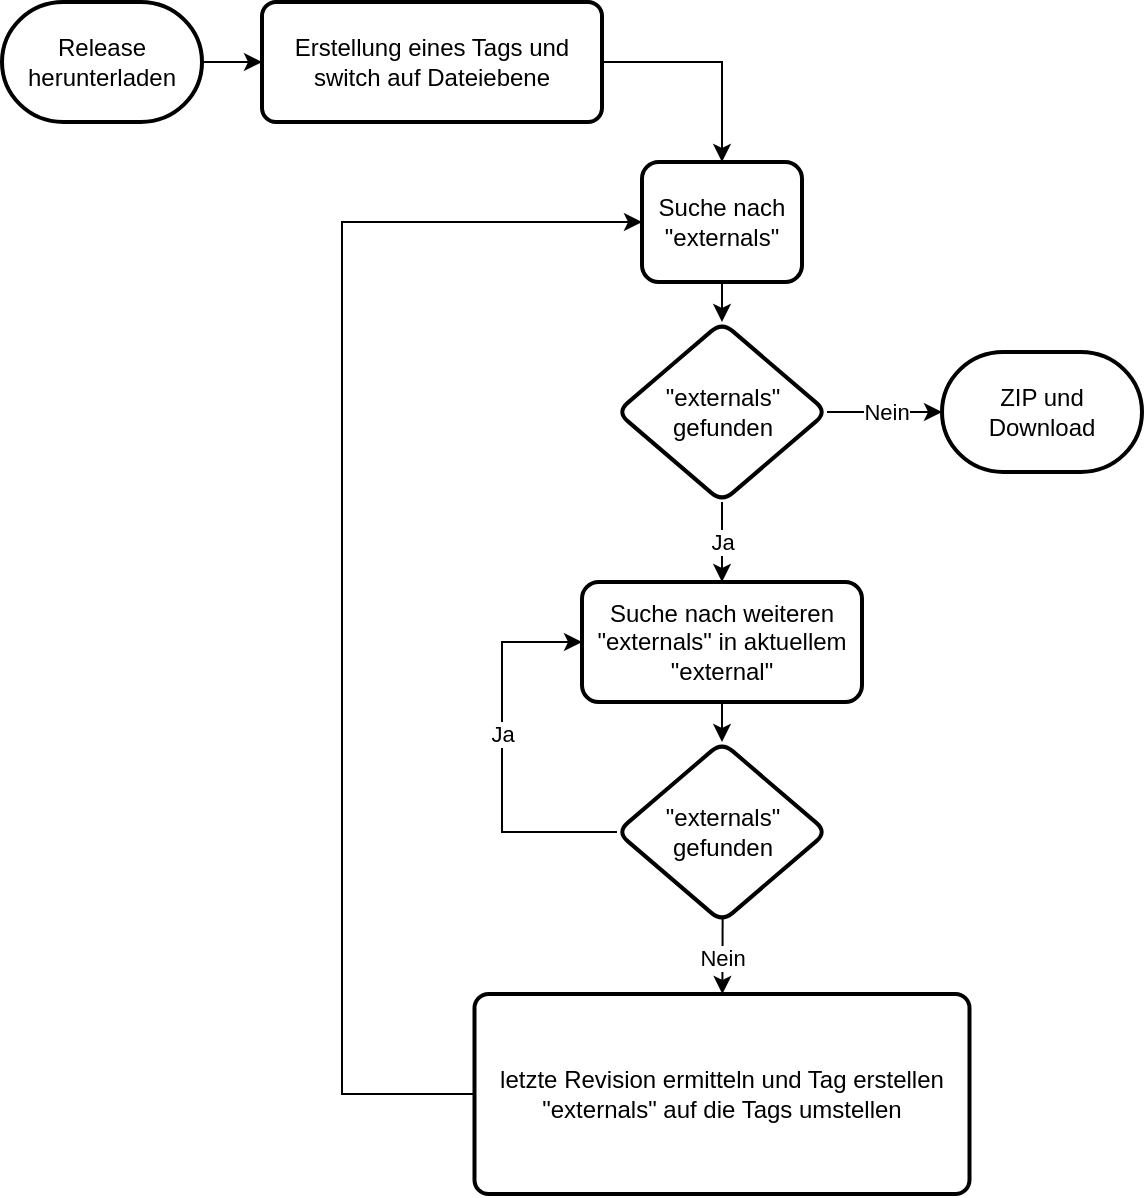 <mxfile version="20.5.1" type="github" pages="2"><diagram id="C5RBs43oDa-KdzZeNtuy" name="Page-1"><mxGraphModel dx="1422" dy="752" grid="1" gridSize="10" guides="1" tooltips="1" connect="1" arrows="1" fold="1" page="1" pageScale="1" pageWidth="827" pageHeight="1169" math="0" shadow="0"><root><mxCell id="WIyWlLk6GJQsqaUBKTNV-0"/><mxCell id="WIyWlLk6GJQsqaUBKTNV-1" parent="WIyWlLk6GJQsqaUBKTNV-0"/><mxCell id="L46QcubivVSXASzzcCOK-4" value="Release herunterladen" style="strokeWidth=2;html=1;shape=mxgraph.flowchart.terminator;whiteSpace=wrap;" parent="WIyWlLk6GJQsqaUBKTNV-1" vertex="1"><mxGeometry x="20" y="30" width="100" height="60" as="geometry"/></mxCell><mxCell id="L46QcubivVSXASzzcCOK-17" value="" style="edgeStyle=orthogonalEdgeStyle;rounded=0;orthogonalLoop=1;jettySize=auto;html=1;" parent="WIyWlLk6GJQsqaUBKTNV-1" source="L46QcubivVSXASzzcCOK-5" target="L46QcubivVSXASzzcCOK-16" edge="1"><mxGeometry relative="1" as="geometry"/></mxCell><mxCell id="L46QcubivVSXASzzcCOK-5" value="Erstellung eines Tags und switch auf Dateiebene" style="rounded=1;whiteSpace=wrap;html=1;absoluteArcSize=1;arcSize=14;strokeWidth=2;" parent="WIyWlLk6GJQsqaUBKTNV-1" vertex="1"><mxGeometry x="150" y="30" width="170" height="60" as="geometry"/></mxCell><mxCell id="L46QcubivVSXASzzcCOK-6" value="" style="endArrow=classic;html=1;rounded=0;exitX=1;exitY=0.5;exitDx=0;exitDy=0;exitPerimeter=0;" parent="WIyWlLk6GJQsqaUBKTNV-1" source="L46QcubivVSXASzzcCOK-4" target="L46QcubivVSXASzzcCOK-5" edge="1"><mxGeometry width="50" height="50" relative="1" as="geometry"><mxPoint x="390" y="250" as="sourcePoint"/><mxPoint x="440" y="200" as="targetPoint"/></mxGeometry></mxCell><mxCell id="L46QcubivVSXASzzcCOK-9" value="&quot;externals&quot; gefunden" style="rhombus;whiteSpace=wrap;html=1;rounded=1;arcSize=14;strokeWidth=2;" parent="WIyWlLk6GJQsqaUBKTNV-1" vertex="1"><mxGeometry x="327.5" y="190" width="105" height="90" as="geometry"/></mxCell><mxCell id="L46QcubivVSXASzzcCOK-13" value="ZIP und Download" style="strokeWidth=2;html=1;shape=mxgraph.flowchart.terminator;whiteSpace=wrap;" parent="WIyWlLk6GJQsqaUBKTNV-1" vertex="1"><mxGeometry x="490" y="205" width="100" height="60" as="geometry"/></mxCell><mxCell id="L46QcubivVSXASzzcCOK-14" value="" style="endArrow=classic;html=1;rounded=0;exitX=1;exitY=0.5;exitDx=0;exitDy=0;entryX=0;entryY=0.5;entryDx=0;entryDy=0;entryPerimeter=0;" parent="WIyWlLk6GJQsqaUBKTNV-1" source="L46QcubivVSXASzzcCOK-9" target="L46QcubivVSXASzzcCOK-13" edge="1"><mxGeometry relative="1" as="geometry"><mxPoint x="360" y="390" as="sourcePoint"/><mxPoint x="460" y="390" as="targetPoint"/></mxGeometry></mxCell><mxCell id="L46QcubivVSXASzzcCOK-15" value="Nein" style="edgeLabel;resizable=0;html=1;align=center;verticalAlign=middle;" parent="L46QcubivVSXASzzcCOK-14" connectable="0" vertex="1"><mxGeometry relative="1" as="geometry"/></mxCell><mxCell id="L46QcubivVSXASzzcCOK-16" value="Suche nach &quot;externals&quot;" style="whiteSpace=wrap;html=1;rounded=1;arcSize=14;strokeWidth=2;" parent="WIyWlLk6GJQsqaUBKTNV-1" vertex="1"><mxGeometry x="340" y="110" width="80" height="60" as="geometry"/></mxCell><mxCell id="L46QcubivVSXASzzcCOK-18" value="" style="endArrow=classic;html=1;rounded=0;exitX=0.5;exitY=1;exitDx=0;exitDy=0;" parent="WIyWlLk6GJQsqaUBKTNV-1" source="L46QcubivVSXASzzcCOK-16" target="L46QcubivVSXASzzcCOK-9" edge="1"><mxGeometry width="50" height="50" relative="1" as="geometry"><mxPoint x="380" y="180" as="sourcePoint"/><mxPoint x="250" y="290" as="targetPoint"/></mxGeometry></mxCell><mxCell id="L46QcubivVSXASzzcCOK-19" value="" style="endArrow=classic;html=1;rounded=0;exitX=0.5;exitY=1;exitDx=0;exitDy=0;entryX=0.5;entryY=0;entryDx=0;entryDy=0;" parent="WIyWlLk6GJQsqaUBKTNV-1" source="L46QcubivVSXASzzcCOK-9" target="L46QcubivVSXASzzcCOK-22" edge="1"><mxGeometry relative="1" as="geometry"><mxPoint x="380" y="320" as="sourcePoint"/><mxPoint x="380" y="320" as="targetPoint"/></mxGeometry></mxCell><mxCell id="L46QcubivVSXASzzcCOK-20" value="Ja" style="edgeLabel;resizable=0;html=1;align=center;verticalAlign=middle;" parent="L46QcubivVSXASzzcCOK-19" connectable="0" vertex="1"><mxGeometry relative="1" as="geometry"/></mxCell><mxCell id="L46QcubivVSXASzzcCOK-21" value="&quot;externals&quot; gefunden" style="rhombus;whiteSpace=wrap;html=1;rounded=1;arcSize=14;strokeWidth=2;" parent="WIyWlLk6GJQsqaUBKTNV-1" vertex="1"><mxGeometry x="327.5" y="400" width="105" height="90" as="geometry"/></mxCell><mxCell id="L46QcubivVSXASzzcCOK-22" value="Suche nach weiteren &quot;externals&quot; in aktuellem &quot;external&quot;" style="whiteSpace=wrap;html=1;rounded=1;arcSize=14;strokeWidth=2;" parent="WIyWlLk6GJQsqaUBKTNV-1" vertex="1"><mxGeometry x="310" y="320" width="140" height="60" as="geometry"/></mxCell><mxCell id="L46QcubivVSXASzzcCOK-23" value="" style="endArrow=classic;html=1;rounded=0;exitX=0.5;exitY=1;exitDx=0;exitDy=0;" parent="WIyWlLk6GJQsqaUBKTNV-1" source="L46QcubivVSXASzzcCOK-22" target="L46QcubivVSXASzzcCOK-21" edge="1"><mxGeometry width="50" height="50" relative="1" as="geometry"><mxPoint x="380" y="470" as="sourcePoint"/><mxPoint x="250" y="580" as="targetPoint"/></mxGeometry></mxCell><mxCell id="L46QcubivVSXASzzcCOK-25" value="" style="endArrow=classic;html=1;rounded=0;exitX=0;exitY=0.5;exitDx=0;exitDy=0;entryX=0;entryY=0.5;entryDx=0;entryDy=0;" parent="WIyWlLk6GJQsqaUBKTNV-1" source="L46QcubivVSXASzzcCOK-21" target="L46QcubivVSXASzzcCOK-22" edge="1"><mxGeometry relative="1" as="geometry"><mxPoint x="370" y="520" as="sourcePoint"/><mxPoint x="240" y="490" as="targetPoint"/><Array as="points"><mxPoint x="270" y="445"/><mxPoint x="270" y="350"/></Array></mxGeometry></mxCell><mxCell id="L46QcubivVSXASzzcCOK-26" value="Ja" style="edgeLabel;resizable=0;html=1;align=center;verticalAlign=middle;" parent="L46QcubivVSXASzzcCOK-25" connectable="0" vertex="1"><mxGeometry relative="1" as="geometry"><mxPoint y="-10" as="offset"/></mxGeometry></mxCell><mxCell id="L46QcubivVSXASzzcCOK-27" value="" style="endArrow=classic;html=1;rounded=0;exitX=0.503;exitY=0.983;exitDx=0;exitDy=0;exitPerimeter=0;" parent="WIyWlLk6GJQsqaUBKTNV-1" source="L46QcubivVSXASzzcCOK-21" target="L46QcubivVSXASzzcCOK-29" edge="1"><mxGeometry relative="1" as="geometry"><mxPoint x="300" y="500" as="sourcePoint"/><mxPoint x="380" y="530" as="targetPoint"/></mxGeometry></mxCell><mxCell id="L46QcubivVSXASzzcCOK-28" value="Nein" style="edgeLabel;resizable=0;html=1;align=center;verticalAlign=middle;" parent="L46QcubivVSXASzzcCOK-27" connectable="0" vertex="1"><mxGeometry relative="1" as="geometry"/></mxCell><mxCell id="L46QcubivVSXASzzcCOK-29" value="&lt;div&gt;letzte Revision ermitteln und Tag erstellen&lt;/div&gt;&lt;div&gt;&quot;externals&quot; auf die Tags umstellen&lt;br&gt;&lt;/div&gt;" style="rounded=1;whiteSpace=wrap;html=1;absoluteArcSize=1;arcSize=14;strokeWidth=2;" parent="WIyWlLk6GJQsqaUBKTNV-1" vertex="1"><mxGeometry x="256.25" y="525.97" width="247.5" height="100" as="geometry"/></mxCell><mxCell id="L46QcubivVSXASzzcCOK-30" value="" style="endArrow=classic;html=1;rounded=0;entryX=0;entryY=0.5;entryDx=0;entryDy=0;exitX=0;exitY=0.5;exitDx=0;exitDy=0;" parent="WIyWlLk6GJQsqaUBKTNV-1" source="L46QcubivVSXASzzcCOK-29" target="L46QcubivVSXASzzcCOK-16" edge="1"><mxGeometry width="50" height="50" relative="1" as="geometry"><mxPoint x="280" y="550" as="sourcePoint"/><mxPoint x="330" y="500" as="targetPoint"/><Array as="points"><mxPoint x="190" y="576"/><mxPoint x="190" y="140"/></Array></mxGeometry></mxCell></root></mxGraphModel></diagram><diagram name="Kopie von Page-1" id="t8LbFvqKrEoqhJkeKKeB"><mxGraphModel dx="1422" dy="752" grid="1" gridSize="10" guides="1" tooltips="1" connect="1" arrows="1" fold="1" page="1" pageScale="1" pageWidth="827" pageHeight="1169" math="0" shadow="0"><root><mxCell id="BZRyg4oUoHJlzh2pP35y-0"/><mxCell id="BZRyg4oUoHJlzh2pP35y-1" parent="BZRyg4oUoHJlzh2pP35y-0"/><mxCell id="BZRyg4oUoHJlzh2pP35y-2" value="Release herunterladen" style="strokeWidth=2;html=1;shape=mxgraph.flowchart.terminator;whiteSpace=wrap;" vertex="1" parent="BZRyg4oUoHJlzh2pP35y-1"><mxGeometry x="10" y="10" width="100" height="60" as="geometry"/></mxCell><mxCell id="BZRyg4oUoHJlzh2pP35y-3" value="" style="edgeStyle=orthogonalEdgeStyle;rounded=0;orthogonalLoop=1;jettySize=auto;html=1;exitX=0.5;exitY=1;exitDx=0;exitDy=0;" edge="1" parent="BZRyg4oUoHJlzh2pP35y-1" source="BZRyg4oUoHJlzh2pP35y-4" target="BZRyg4oUoHJlzh2pP35y-10"><mxGeometry relative="1" as="geometry"/></mxCell><mxCell id="BZRyg4oUoHJlzh2pP35y-4" value="Erstellung eines Tags (Revision des Ordners auf der Festplatte) und switch auf Dateiebene" style="rounded=1;whiteSpace=wrap;html=1;absoluteArcSize=1;arcSize=14;strokeWidth=2;" vertex="1" parent="BZRyg4oUoHJlzh2pP35y-1"><mxGeometry x="140" y="10" width="190" height="60" as="geometry"/></mxCell><mxCell id="BZRyg4oUoHJlzh2pP35y-5" value="" style="endArrow=classic;html=1;rounded=0;exitX=1;exitY=0.5;exitDx=0;exitDy=0;exitPerimeter=0;" edge="1" parent="BZRyg4oUoHJlzh2pP35y-1" source="BZRyg4oUoHJlzh2pP35y-2" target="BZRyg4oUoHJlzh2pP35y-4"><mxGeometry width="50" height="50" relative="1" as="geometry"><mxPoint x="380" y="230" as="sourcePoint"/><mxPoint x="430" y="180" as="targetPoint"/></mxGeometry></mxCell><mxCell id="BZRyg4oUoHJlzh2pP35y-6" value="&quot;externals&quot; gefunden" style="rhombus;whiteSpace=wrap;html=1;rounded=1;arcSize=14;strokeWidth=2;" vertex="1" parent="BZRyg4oUoHJlzh2pP35y-1"><mxGeometry x="182.5" y="200" width="105" height="90" as="geometry"/></mxCell><mxCell id="BZRyg4oUoHJlzh2pP35y-7" value="ZIP und Download" style="strokeWidth=2;html=1;shape=mxgraph.flowchart.terminator;whiteSpace=wrap;" vertex="1" parent="BZRyg4oUoHJlzh2pP35y-1"><mxGeometry x="350" y="215" width="100" height="60" as="geometry"/></mxCell><mxCell id="BZRyg4oUoHJlzh2pP35y-8" value="" style="endArrow=classic;html=1;rounded=0;exitX=1;exitY=0.5;exitDx=0;exitDy=0;entryX=0;entryY=0.5;entryDx=0;entryDy=0;entryPerimeter=0;" edge="1" parent="BZRyg4oUoHJlzh2pP35y-1" source="BZRyg4oUoHJlzh2pP35y-6" target="BZRyg4oUoHJlzh2pP35y-7"><mxGeometry relative="1" as="geometry"><mxPoint x="220" y="400" as="sourcePoint"/><mxPoint x="320" y="400" as="targetPoint"/></mxGeometry></mxCell><mxCell id="BZRyg4oUoHJlzh2pP35y-9" value="Nein" style="edgeLabel;resizable=0;html=1;align=center;verticalAlign=middle;" connectable="0" vertex="1" parent="BZRyg4oUoHJlzh2pP35y-8"><mxGeometry relative="1" as="geometry"/></mxCell><mxCell id="BZRyg4oUoHJlzh2pP35y-10" value="&lt;div&gt;Suche nach &quot;externals&quot; in allen Unterordnern der Solution auf der Festplatte&lt;/div&gt;" style="whiteSpace=wrap;html=1;rounded=1;arcSize=14;strokeWidth=2;" vertex="1" parent="BZRyg4oUoHJlzh2pP35y-1"><mxGeometry x="150" y="100" width="170" height="60" as="geometry"/></mxCell><mxCell id="BZRyg4oUoHJlzh2pP35y-11" value="" style="endArrow=classic;html=1;rounded=0;exitX=0.5;exitY=1;exitDx=0;exitDy=0;" edge="1" parent="BZRyg4oUoHJlzh2pP35y-1" source="BZRyg4oUoHJlzh2pP35y-10" target="BZRyg4oUoHJlzh2pP35y-6"><mxGeometry width="50" height="50" relative="1" as="geometry"><mxPoint x="380" y="180" as="sourcePoint"/><mxPoint x="250" y="290" as="targetPoint"/></mxGeometry></mxCell><mxCell id="BZRyg4oUoHJlzh2pP35y-12" value="" style="endArrow=classic;html=1;rounded=0;exitX=0.5;exitY=1;exitDx=0;exitDy=0;entryX=0.5;entryY=0;entryDx=0;entryDy=0;" edge="1" parent="BZRyg4oUoHJlzh2pP35y-1" source="BZRyg4oUoHJlzh2pP35y-6" target="BZRyg4oUoHJlzh2pP35y-15"><mxGeometry relative="1" as="geometry"><mxPoint x="240" y="330" as="sourcePoint"/><mxPoint x="240" y="330" as="targetPoint"/></mxGeometry></mxCell><mxCell id="BZRyg4oUoHJlzh2pP35y-13" value="Ja" style="edgeLabel;resizable=0;html=1;align=center;verticalAlign=middle;" connectable="0" vertex="1" parent="BZRyg4oUoHJlzh2pP35y-12"><mxGeometry relative="1" as="geometry"/></mxCell><mxCell id="BZRyg4oUoHJlzh2pP35y-14" value="&quot;externals&quot; gefunden" style="rhombus;whiteSpace=wrap;html=1;rounded=1;arcSize=14;strokeWidth=2;" vertex="1" parent="BZRyg4oUoHJlzh2pP35y-1"><mxGeometry x="182.5" y="410" width="105" height="90" as="geometry"/></mxCell><mxCell id="BZRyg4oUoHJlzh2pP35y-15" value="Suche nach weiteren &quot;externals&quot; in aktuellem &quot;external&quot;" style="whiteSpace=wrap;html=1;rounded=1;arcSize=14;strokeWidth=2;" vertex="1" parent="BZRyg4oUoHJlzh2pP35y-1"><mxGeometry x="165" y="330" width="140" height="60" as="geometry"/></mxCell><mxCell id="BZRyg4oUoHJlzh2pP35y-16" value="" style="endArrow=classic;html=1;rounded=0;exitX=0.5;exitY=1;exitDx=0;exitDy=0;" edge="1" parent="BZRyg4oUoHJlzh2pP35y-1" source="BZRyg4oUoHJlzh2pP35y-15" target="BZRyg4oUoHJlzh2pP35y-14"><mxGeometry width="50" height="50" relative="1" as="geometry"><mxPoint x="240" y="480" as="sourcePoint"/><mxPoint x="110" y="590" as="targetPoint"/></mxGeometry></mxCell><mxCell id="BZRyg4oUoHJlzh2pP35y-17" value="" style="endArrow=classic;html=1;rounded=0;exitX=0;exitY=0.5;exitDx=0;exitDy=0;entryX=0;entryY=0.5;entryDx=0;entryDy=0;" edge="1" parent="BZRyg4oUoHJlzh2pP35y-1" source="BZRyg4oUoHJlzh2pP35y-14" target="BZRyg4oUoHJlzh2pP35y-15"><mxGeometry relative="1" as="geometry"><mxPoint x="230" y="530" as="sourcePoint"/><mxPoint x="100" y="500" as="targetPoint"/><Array as="points"><mxPoint x="130" y="455"/><mxPoint x="130" y="360"/></Array></mxGeometry></mxCell><mxCell id="BZRyg4oUoHJlzh2pP35y-18" value="Ja" style="edgeLabel;resizable=0;html=1;align=center;verticalAlign=middle;" connectable="0" vertex="1" parent="BZRyg4oUoHJlzh2pP35y-17"><mxGeometry relative="1" as="geometry"><mxPoint y="-10" as="offset"/></mxGeometry></mxCell><mxCell id="BZRyg4oUoHJlzh2pP35y-19" value="" style="endArrow=classic;html=1;rounded=0;exitX=0.503;exitY=0.983;exitDx=0;exitDy=0;exitPerimeter=0;" edge="1" parent="BZRyg4oUoHJlzh2pP35y-1" source="BZRyg4oUoHJlzh2pP35y-14" target="BZRyg4oUoHJlzh2pP35y-21"><mxGeometry relative="1" as="geometry"><mxPoint x="160" y="510" as="sourcePoint"/><mxPoint x="240" y="540" as="targetPoint"/></mxGeometry></mxCell><mxCell id="BZRyg4oUoHJlzh2pP35y-20" value="Nein" style="edgeLabel;resizable=0;html=1;align=center;verticalAlign=middle;" connectable="0" vertex="1" parent="BZRyg4oUoHJlzh2pP35y-19"><mxGeometry relative="1" as="geometry"/></mxCell><mxCell id="BZRyg4oUoHJlzh2pP35y-21" value="&lt;div&gt;letzte Revision über alle &quot;externals&quot;&amp;nbsp; ermitteln und Tag erstellen&lt;/div&gt;&lt;div&gt;&quot;externals&quot; auf die Tags umstellen&lt;br&gt;&lt;/div&gt;" style="rounded=1;whiteSpace=wrap;html=1;absoluteArcSize=1;arcSize=14;strokeWidth=2;" vertex="1" parent="BZRyg4oUoHJlzh2pP35y-1"><mxGeometry x="111.25" y="535" width="247.5" height="100" as="geometry"/></mxCell><mxCell id="BZRyg4oUoHJlzh2pP35y-22" value="" style="endArrow=classic;html=1;rounded=0;entryX=0;entryY=0.5;entryDx=0;entryDy=0;exitX=0;exitY=0.5;exitDx=0;exitDy=0;" edge="1" parent="BZRyg4oUoHJlzh2pP35y-1" source="BZRyg4oUoHJlzh2pP35y-21" target="BZRyg4oUoHJlzh2pP35y-10"><mxGeometry width="50" height="50" relative="1" as="geometry"><mxPoint x="140" y="560" as="sourcePoint"/><mxPoint x="10" y="140" as="targetPoint"/><Array as="points"><mxPoint x="50" y="586"/><mxPoint x="50" y="130"/></Array></mxGeometry></mxCell></root></mxGraphModel></diagram></mxfile>